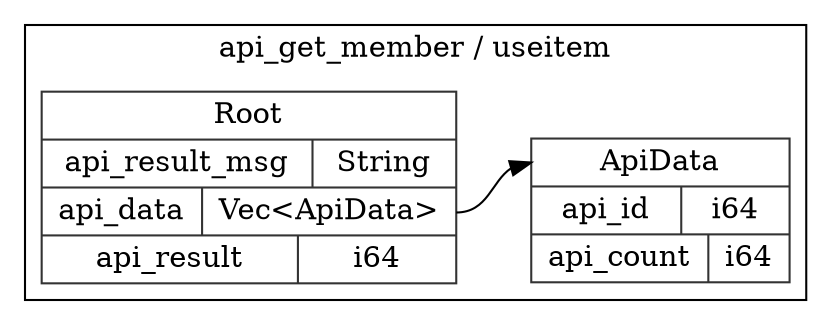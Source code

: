 digraph {
  rankdir=LR;
  subgraph cluster_0 {
    label="api_get_member / useitem";
    node [style="filled", color=white, style="solid", color=gray20];
    api_get_member__useitem__ApiData [label="<ApiData> ApiData  | { api_id | <api_id> i64 } | { api_count | <api_count> i64 }", shape=record];
    api_get_member__useitem__Root [label="<Root> Root  | { api_result_msg | <api_result_msg> String } | { api_data | <api_data> Vec\<ApiData\> } | { api_result | <api_result> i64 }", shape=record];
    api_get_member__useitem__Root:api_data:e -> api_get_member__useitem__ApiData:ApiData:w;
  }
}
